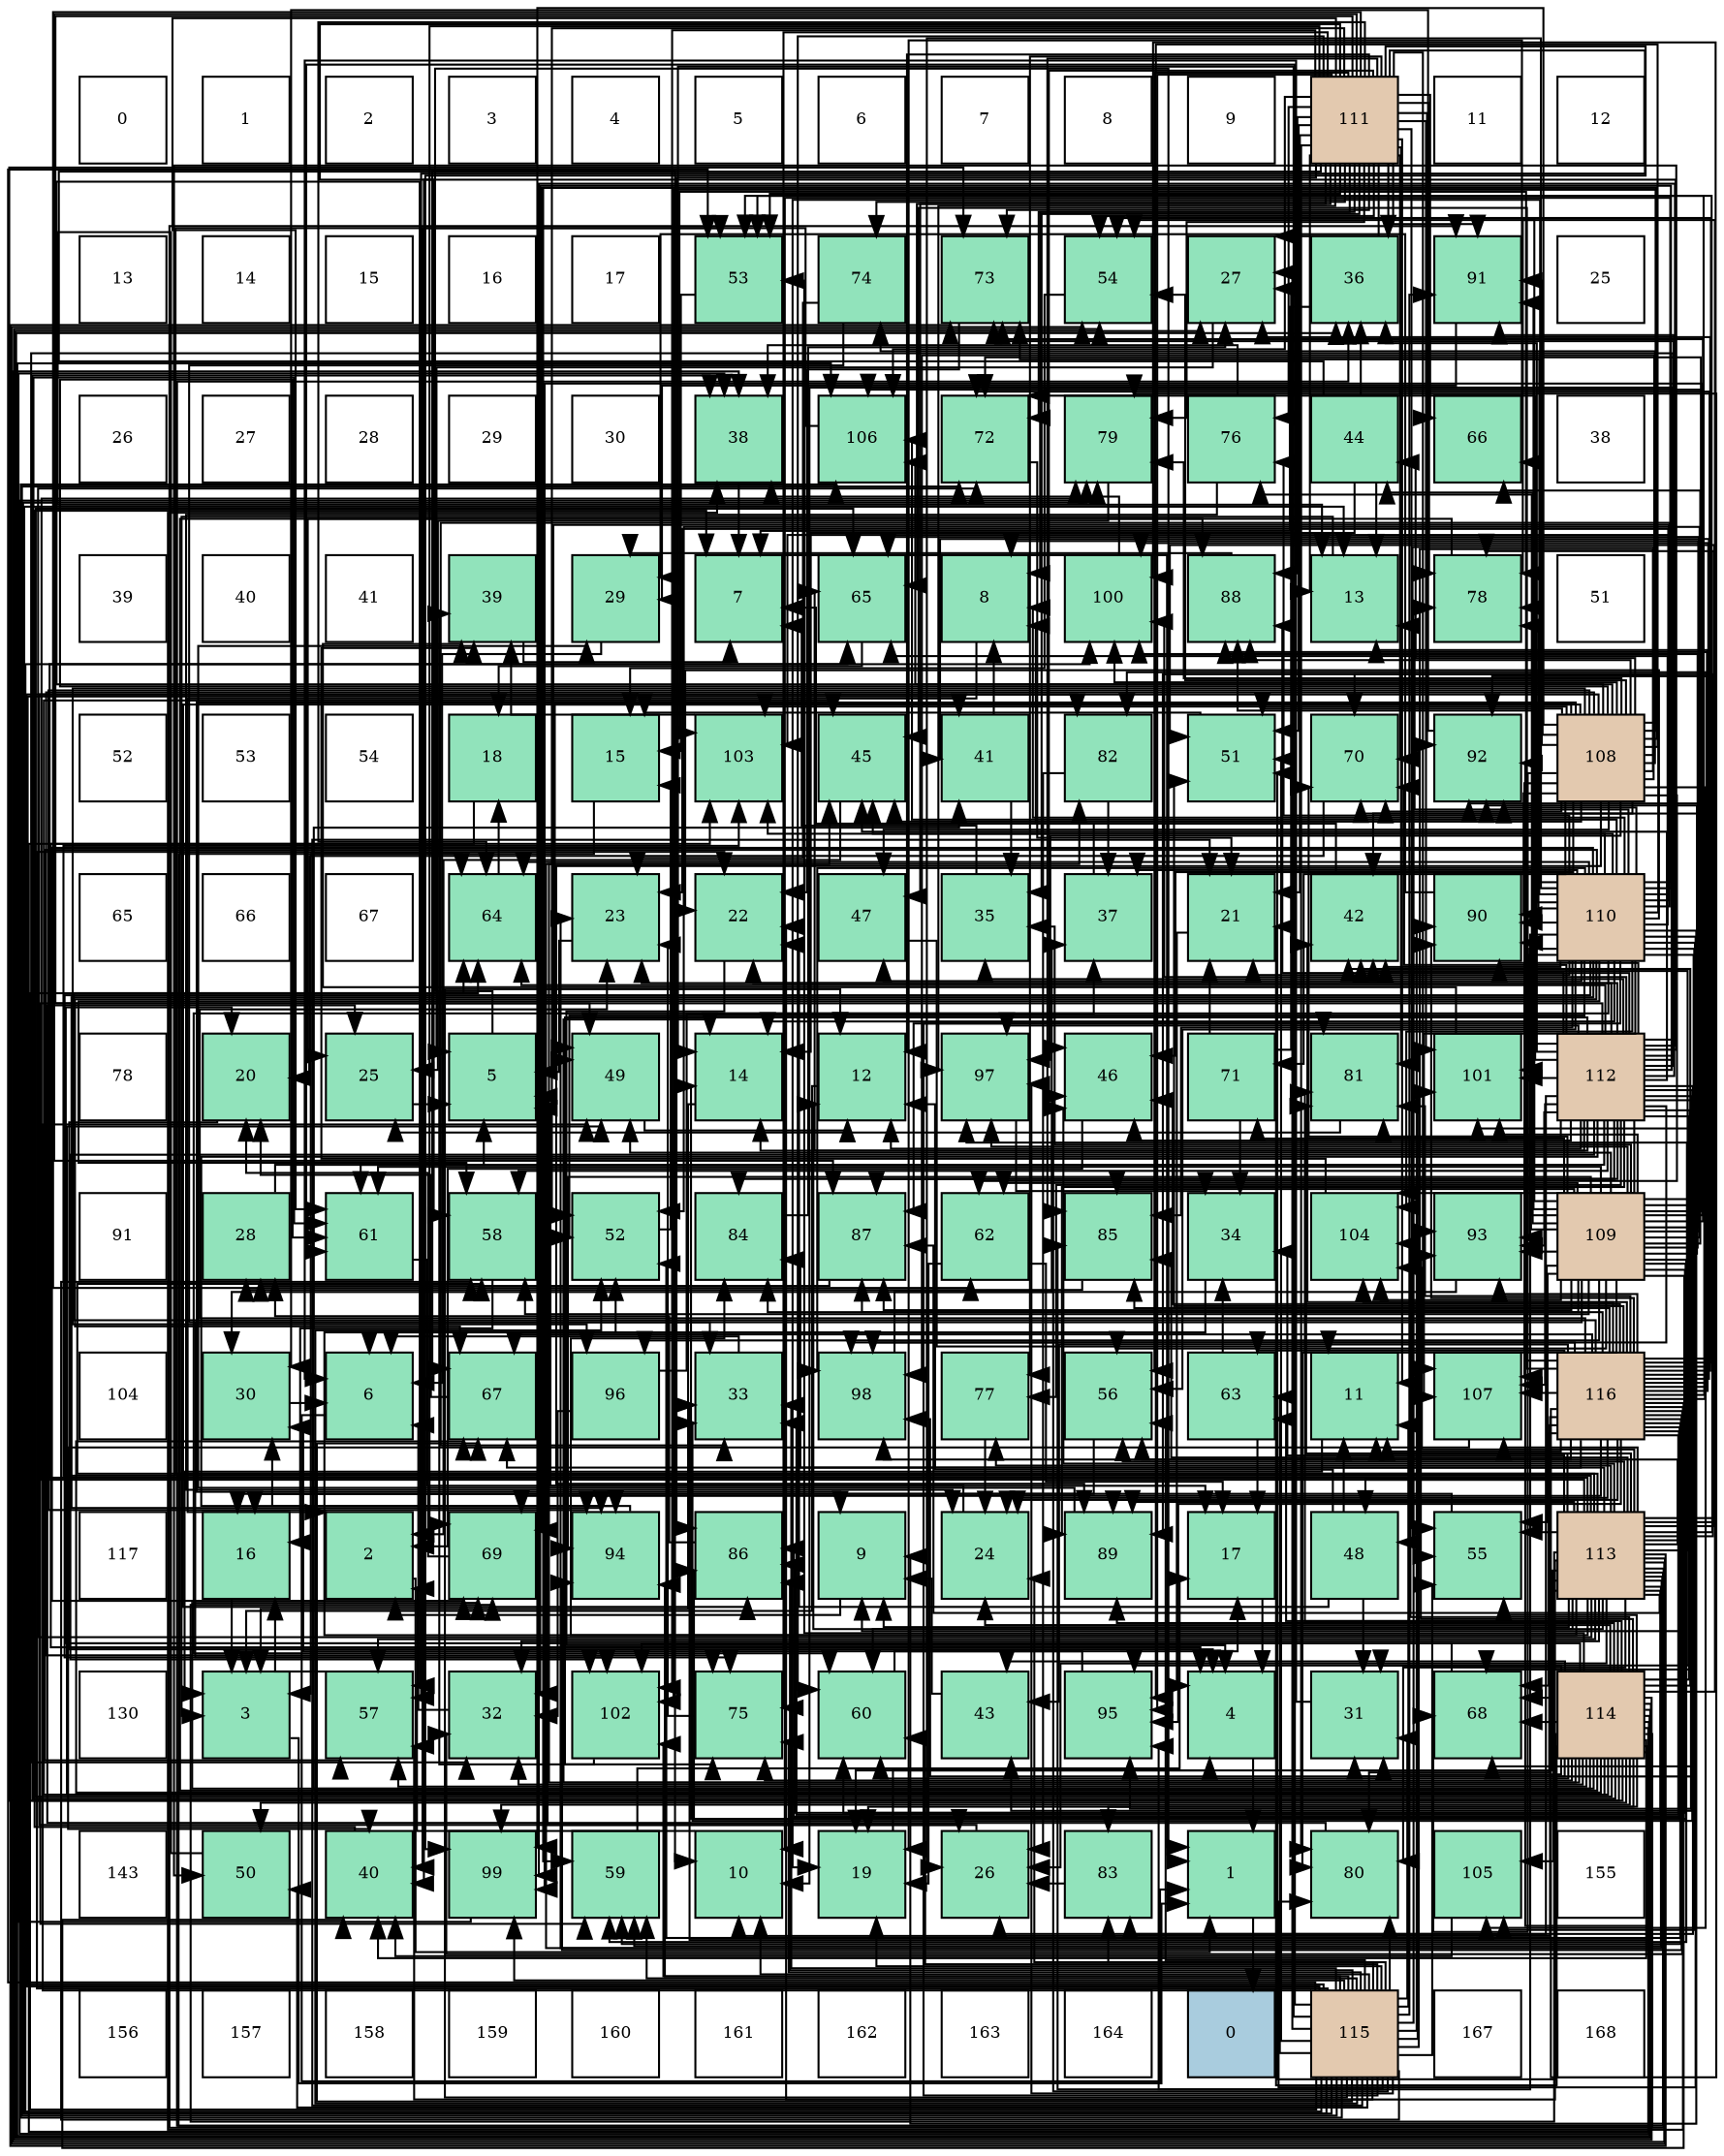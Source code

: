 digraph layout{
 rankdir=TB;
 splines=ortho;
 node [style=filled shape=square fixedsize=true width=0.6];
0[label="0", fontsize=8, fillcolor="#ffffff"];
1[label="1", fontsize=8, fillcolor="#ffffff"];
2[label="2", fontsize=8, fillcolor="#ffffff"];
3[label="3", fontsize=8, fillcolor="#ffffff"];
4[label="4", fontsize=8, fillcolor="#ffffff"];
5[label="5", fontsize=8, fillcolor="#ffffff"];
6[label="6", fontsize=8, fillcolor="#ffffff"];
7[label="7", fontsize=8, fillcolor="#ffffff"];
8[label="8", fontsize=8, fillcolor="#ffffff"];
9[label="9", fontsize=8, fillcolor="#ffffff"];
10[label="111", fontsize=8, fillcolor="#e3c9af"];
11[label="11", fontsize=8, fillcolor="#ffffff"];
12[label="12", fontsize=8, fillcolor="#ffffff"];
13[label="13", fontsize=8, fillcolor="#ffffff"];
14[label="14", fontsize=8, fillcolor="#ffffff"];
15[label="15", fontsize=8, fillcolor="#ffffff"];
16[label="16", fontsize=8, fillcolor="#ffffff"];
17[label="17", fontsize=8, fillcolor="#ffffff"];
18[label="53", fontsize=8, fillcolor="#91e3bb"];
19[label="74", fontsize=8, fillcolor="#91e3bb"];
20[label="73", fontsize=8, fillcolor="#91e3bb"];
21[label="54", fontsize=8, fillcolor="#91e3bb"];
22[label="27", fontsize=8, fillcolor="#91e3bb"];
23[label="36", fontsize=8, fillcolor="#91e3bb"];
24[label="91", fontsize=8, fillcolor="#91e3bb"];
25[label="25", fontsize=8, fillcolor="#ffffff"];
26[label="26", fontsize=8, fillcolor="#ffffff"];
27[label="27", fontsize=8, fillcolor="#ffffff"];
28[label="28", fontsize=8, fillcolor="#ffffff"];
29[label="29", fontsize=8, fillcolor="#ffffff"];
30[label="30", fontsize=8, fillcolor="#ffffff"];
31[label="38", fontsize=8, fillcolor="#91e3bb"];
32[label="106", fontsize=8, fillcolor="#91e3bb"];
33[label="72", fontsize=8, fillcolor="#91e3bb"];
34[label="79", fontsize=8, fillcolor="#91e3bb"];
35[label="76", fontsize=8, fillcolor="#91e3bb"];
36[label="44", fontsize=8, fillcolor="#91e3bb"];
37[label="66", fontsize=8, fillcolor="#91e3bb"];
38[label="38", fontsize=8, fillcolor="#ffffff"];
39[label="39", fontsize=8, fillcolor="#ffffff"];
40[label="40", fontsize=8, fillcolor="#ffffff"];
41[label="41", fontsize=8, fillcolor="#ffffff"];
42[label="39", fontsize=8, fillcolor="#91e3bb"];
43[label="29", fontsize=8, fillcolor="#91e3bb"];
44[label="7", fontsize=8, fillcolor="#91e3bb"];
45[label="65", fontsize=8, fillcolor="#91e3bb"];
46[label="8", fontsize=8, fillcolor="#91e3bb"];
47[label="100", fontsize=8, fillcolor="#91e3bb"];
48[label="88", fontsize=8, fillcolor="#91e3bb"];
49[label="13", fontsize=8, fillcolor="#91e3bb"];
50[label="78", fontsize=8, fillcolor="#91e3bb"];
51[label="51", fontsize=8, fillcolor="#ffffff"];
52[label="52", fontsize=8, fillcolor="#ffffff"];
53[label="53", fontsize=8, fillcolor="#ffffff"];
54[label="54", fontsize=8, fillcolor="#ffffff"];
55[label="18", fontsize=8, fillcolor="#91e3bb"];
56[label="15", fontsize=8, fillcolor="#91e3bb"];
57[label="103", fontsize=8, fillcolor="#91e3bb"];
58[label="45", fontsize=8, fillcolor="#91e3bb"];
59[label="41", fontsize=8, fillcolor="#91e3bb"];
60[label="82", fontsize=8, fillcolor="#91e3bb"];
61[label="51", fontsize=8, fillcolor="#91e3bb"];
62[label="70", fontsize=8, fillcolor="#91e3bb"];
63[label="92", fontsize=8, fillcolor="#91e3bb"];
64[label="108", fontsize=8, fillcolor="#e3c9af"];
65[label="65", fontsize=8, fillcolor="#ffffff"];
66[label="66", fontsize=8, fillcolor="#ffffff"];
67[label="67", fontsize=8, fillcolor="#ffffff"];
68[label="64", fontsize=8, fillcolor="#91e3bb"];
69[label="23", fontsize=8, fillcolor="#91e3bb"];
70[label="22", fontsize=8, fillcolor="#91e3bb"];
71[label="47", fontsize=8, fillcolor="#91e3bb"];
72[label="35", fontsize=8, fillcolor="#91e3bb"];
73[label="37", fontsize=8, fillcolor="#91e3bb"];
74[label="21", fontsize=8, fillcolor="#91e3bb"];
75[label="42", fontsize=8, fillcolor="#91e3bb"];
76[label="90", fontsize=8, fillcolor="#91e3bb"];
77[label="110", fontsize=8, fillcolor="#e3c9af"];
78[label="78", fontsize=8, fillcolor="#ffffff"];
79[label="20", fontsize=8, fillcolor="#91e3bb"];
80[label="25", fontsize=8, fillcolor="#91e3bb"];
81[label="5", fontsize=8, fillcolor="#91e3bb"];
82[label="49", fontsize=8, fillcolor="#91e3bb"];
83[label="14", fontsize=8, fillcolor="#91e3bb"];
84[label="12", fontsize=8, fillcolor="#91e3bb"];
85[label="97", fontsize=8, fillcolor="#91e3bb"];
86[label="46", fontsize=8, fillcolor="#91e3bb"];
87[label="71", fontsize=8, fillcolor="#91e3bb"];
88[label="81", fontsize=8, fillcolor="#91e3bb"];
89[label="101", fontsize=8, fillcolor="#91e3bb"];
90[label="112", fontsize=8, fillcolor="#e3c9af"];
91[label="91", fontsize=8, fillcolor="#ffffff"];
92[label="28", fontsize=8, fillcolor="#91e3bb"];
93[label="61", fontsize=8, fillcolor="#91e3bb"];
94[label="58", fontsize=8, fillcolor="#91e3bb"];
95[label="52", fontsize=8, fillcolor="#91e3bb"];
96[label="84", fontsize=8, fillcolor="#91e3bb"];
97[label="87", fontsize=8, fillcolor="#91e3bb"];
98[label="62", fontsize=8, fillcolor="#91e3bb"];
99[label="85", fontsize=8, fillcolor="#91e3bb"];
100[label="34", fontsize=8, fillcolor="#91e3bb"];
101[label="104", fontsize=8, fillcolor="#91e3bb"];
102[label="93", fontsize=8, fillcolor="#91e3bb"];
103[label="109", fontsize=8, fillcolor="#e3c9af"];
104[label="104", fontsize=8, fillcolor="#ffffff"];
105[label="30", fontsize=8, fillcolor="#91e3bb"];
106[label="6", fontsize=8, fillcolor="#91e3bb"];
107[label="67", fontsize=8, fillcolor="#91e3bb"];
108[label="96", fontsize=8, fillcolor="#91e3bb"];
109[label="33", fontsize=8, fillcolor="#91e3bb"];
110[label="98", fontsize=8, fillcolor="#91e3bb"];
111[label="77", fontsize=8, fillcolor="#91e3bb"];
112[label="56", fontsize=8, fillcolor="#91e3bb"];
113[label="63", fontsize=8, fillcolor="#91e3bb"];
114[label="11", fontsize=8, fillcolor="#91e3bb"];
115[label="107", fontsize=8, fillcolor="#91e3bb"];
116[label="116", fontsize=8, fillcolor="#e3c9af"];
117[label="117", fontsize=8, fillcolor="#ffffff"];
118[label="16", fontsize=8, fillcolor="#91e3bb"];
119[label="2", fontsize=8, fillcolor="#91e3bb"];
120[label="69", fontsize=8, fillcolor="#91e3bb"];
121[label="94", fontsize=8, fillcolor="#91e3bb"];
122[label="86", fontsize=8, fillcolor="#91e3bb"];
123[label="9", fontsize=8, fillcolor="#91e3bb"];
124[label="24", fontsize=8, fillcolor="#91e3bb"];
125[label="89", fontsize=8, fillcolor="#91e3bb"];
126[label="17", fontsize=8, fillcolor="#91e3bb"];
127[label="48", fontsize=8, fillcolor="#91e3bb"];
128[label="55", fontsize=8, fillcolor="#91e3bb"];
129[label="113", fontsize=8, fillcolor="#e3c9af"];
130[label="130", fontsize=8, fillcolor="#ffffff"];
131[label="3", fontsize=8, fillcolor="#91e3bb"];
132[label="57", fontsize=8, fillcolor="#91e3bb"];
133[label="32", fontsize=8, fillcolor="#91e3bb"];
134[label="102", fontsize=8, fillcolor="#91e3bb"];
135[label="75", fontsize=8, fillcolor="#91e3bb"];
136[label="60", fontsize=8, fillcolor="#91e3bb"];
137[label="43", fontsize=8, fillcolor="#91e3bb"];
138[label="95", fontsize=8, fillcolor="#91e3bb"];
139[label="4", fontsize=8, fillcolor="#91e3bb"];
140[label="31", fontsize=8, fillcolor="#91e3bb"];
141[label="68", fontsize=8, fillcolor="#91e3bb"];
142[label="114", fontsize=8, fillcolor="#e3c9af"];
143[label="143", fontsize=8, fillcolor="#ffffff"];
144[label="50", fontsize=8, fillcolor="#91e3bb"];
145[label="40", fontsize=8, fillcolor="#91e3bb"];
146[label="99", fontsize=8, fillcolor="#91e3bb"];
147[label="59", fontsize=8, fillcolor="#91e3bb"];
148[label="10", fontsize=8, fillcolor="#91e3bb"];
149[label="19", fontsize=8, fillcolor="#91e3bb"];
150[label="26", fontsize=8, fillcolor="#91e3bb"];
151[label="83", fontsize=8, fillcolor="#91e3bb"];
152[label="1", fontsize=8, fillcolor="#91e3bb"];
153[label="80", fontsize=8, fillcolor="#91e3bb"];
154[label="105", fontsize=8, fillcolor="#91e3bb"];
155[label="155", fontsize=8, fillcolor="#ffffff"];
156[label="156", fontsize=8, fillcolor="#ffffff"];
157[label="157", fontsize=8, fillcolor="#ffffff"];
158[label="158", fontsize=8, fillcolor="#ffffff"];
159[label="159", fontsize=8, fillcolor="#ffffff"];
160[label="160", fontsize=8, fillcolor="#ffffff"];
161[label="161", fontsize=8, fillcolor="#ffffff"];
162[label="162", fontsize=8, fillcolor="#ffffff"];
163[label="163", fontsize=8, fillcolor="#ffffff"];
164[label="164", fontsize=8, fillcolor="#ffffff"];
165[label="0", fontsize=8, fillcolor="#a9ccde"];
166[label="115", fontsize=8, fillcolor="#e3c9af"];
167[label="167", fontsize=8, fillcolor="#ffffff"];
168[label="168", fontsize=8, fillcolor="#ffffff"];
edge [constraint=false, style=vis];152 -> 165;
119 -> 152;
131 -> 152;
139 -> 152;
81 -> 152;
106 -> 152;
44 -> 152;
46 -> 119;
123 -> 119;
148 -> 119;
114 -> 131;
84 -> 131;
49 -> 131;
83 -> 131;
56 -> 131;
118 -> 131;
126 -> 139;
55 -> 139;
149 -> 139;
79 -> 139;
74 -> 139;
70 -> 139;
69 -> 81;
124 -> 81;
80 -> 81;
150 -> 81;
22 -> 81;
92 -> 81;
43 -> 106;
105 -> 106;
140 -> 106;
133 -> 106;
109 -> 106;
100 -> 106;
72 -> 44;
23 -> 44;
73 -> 44;
31 -> 44;
42 -> 44;
145 -> 44;
59 -> 46;
59 -> 72;
75 -> 46;
137 -> 123;
36 -> 148;
36 -> 49;
36 -> 83;
36 -> 23;
58 -> 119;
86 -> 119;
71 -> 114;
127 -> 114;
127 -> 84;
127 -> 70;
127 -> 140;
82 -> 84;
144 -> 49;
61 -> 56;
95 -> 56;
18 -> 56;
21 -> 56;
128 -> 118;
112 -> 118;
132 -> 118;
94 -> 118;
147 -> 126;
136 -> 126;
93 -> 126;
98 -> 126;
98 -> 149;
113 -> 126;
113 -> 100;
68 -> 55;
45 -> 55;
37 -> 149;
107 -> 79;
141 -> 79;
120 -> 79;
62 -> 79;
87 -> 74;
87 -> 22;
87 -> 100;
33 -> 74;
20 -> 70;
19 -> 69;
19 -> 109;
135 -> 69;
35 -> 124;
35 -> 31;
111 -> 124;
50 -> 80;
34 -> 80;
153 -> 80;
88 -> 80;
60 -> 150;
60 -> 73;
151 -> 150;
96 -> 22;
99 -> 92;
122 -> 92;
97 -> 92;
48 -> 43;
125 -> 43;
76 -> 43;
24 -> 43;
63 -> 105;
102 -> 105;
121 -> 105;
138 -> 105;
108 -> 133;
108 -> 73;
85 -> 100;
110 -> 73;
146 -> 31;
47 -> 31;
89 -> 42;
134 -> 42;
57 -> 42;
101 -> 42;
154 -> 145;
32 -> 145;
115 -> 145;
64 -> 123;
64 -> 150;
64 -> 75;
64 -> 36;
64 -> 58;
64 -> 86;
64 -> 71;
64 -> 127;
64 -> 82;
64 -> 61;
64 -> 21;
64 -> 128;
64 -> 132;
64 -> 147;
64 -> 93;
64 -> 98;
64 -> 37;
64 -> 141;
64 -> 120;
64 -> 62;
64 -> 87;
64 -> 19;
64 -> 135;
64 -> 34;
64 -> 122;
64 -> 48;
64 -> 125;
64 -> 76;
64 -> 24;
64 -> 121;
64 -> 138;
64 -> 108;
64 -> 85;
64 -> 110;
64 -> 146;
64 -> 47;
64 -> 134;
64 -> 57;
64 -> 154;
64 -> 32;
64 -> 115;
103 -> 46;
103 -> 123;
103 -> 72;
103 -> 36;
103 -> 127;
103 -> 82;
103 -> 95;
103 -> 18;
103 -> 21;
103 -> 128;
103 -> 112;
103 -> 94;
103 -> 147;
103 -> 136;
103 -> 93;
103 -> 98;
103 -> 45;
103 -> 37;
103 -> 62;
103 -> 87;
103 -> 33;
103 -> 20;
103 -> 35;
103 -> 153;
103 -> 96;
103 -> 99;
103 -> 122;
103 -> 97;
103 -> 76;
103 -> 24;
103 -> 63;
103 -> 102;
103 -> 121;
103 -> 108;
103 -> 85;
103 -> 146;
103 -> 47;
103 -> 89;
103 -> 134;
103 -> 101;
103 -> 32;
77 -> 46;
77 -> 123;
77 -> 148;
77 -> 49;
77 -> 83;
77 -> 149;
77 -> 74;
77 -> 70;
77 -> 69;
77 -> 150;
77 -> 140;
77 -> 133;
77 -> 109;
77 -> 73;
77 -> 75;
77 -> 58;
77 -> 71;
77 -> 82;
77 -> 95;
77 -> 112;
77 -> 132;
77 -> 94;
77 -> 136;
77 -> 68;
77 -> 45;
77 -> 107;
77 -> 141;
77 -> 120;
77 -> 20;
77 -> 135;
77 -> 35;
77 -> 50;
77 -> 153;
77 -> 99;
77 -> 97;
77 -> 48;
77 -> 125;
77 -> 76;
77 -> 63;
77 -> 102;
77 -> 121;
77 -> 138;
77 -> 110;
77 -> 89;
77 -> 57;
77 -> 101;
77 -> 154;
77 -> 32;
77 -> 115;
10 -> 46;
10 -> 114;
10 -> 84;
10 -> 49;
10 -> 74;
10 -> 22;
10 -> 72;
10 -> 23;
10 -> 86;
10 -> 71;
10 -> 82;
10 -> 61;
10 -> 95;
10 -> 18;
10 -> 21;
10 -> 128;
10 -> 112;
10 -> 132;
10 -> 94;
10 -> 136;
10 -> 93;
10 -> 98;
10 -> 68;
10 -> 45;
10 -> 37;
10 -> 107;
10 -> 120;
10 -> 62;
10 -> 33;
10 -> 20;
10 -> 19;
10 -> 135;
10 -> 35;
10 -> 111;
10 -> 50;
10 -> 34;
10 -> 153;
10 -> 88;
10 -> 99;
10 -> 122;
10 -> 97;
10 -> 48;
10 -> 24;
10 -> 63;
10 -> 138;
10 -> 85;
10 -> 146;
10 -> 89;
10 -> 134;
10 -> 32;
10 -> 115;
90 -> 148;
90 -> 84;
90 -> 83;
90 -> 70;
90 -> 69;
90 -> 150;
90 -> 140;
90 -> 133;
90 -> 109;
90 -> 72;
90 -> 23;
90 -> 145;
90 -> 75;
90 -> 137;
90 -> 58;
90 -> 86;
90 -> 144;
90 -> 94;
90 -> 147;
90 -> 93;
90 -> 68;
90 -> 45;
90 -> 141;
90 -> 62;
90 -> 33;
90 -> 20;
90 -> 135;
90 -> 111;
90 -> 50;
90 -> 88;
90 -> 151;
90 -> 96;
90 -> 97;
90 -> 48;
90 -> 125;
90 -> 76;
90 -> 24;
90 -> 102;
90 -> 121;
90 -> 138;
90 -> 85;
90 -> 110;
90 -> 146;
90 -> 47;
90 -> 89;
90 -> 134;
90 -> 57;
90 -> 101;
90 -> 115;
129 -> 123;
129 -> 114;
129 -> 84;
129 -> 149;
129 -> 70;
129 -> 69;
129 -> 124;
129 -> 150;
129 -> 133;
129 -> 100;
129 -> 23;
129 -> 31;
129 -> 75;
129 -> 58;
129 -> 86;
129 -> 61;
129 -> 95;
129 -> 18;
129 -> 21;
129 -> 128;
129 -> 112;
129 -> 132;
129 -> 94;
129 -> 147;
129 -> 136;
129 -> 45;
129 -> 107;
129 -> 141;
129 -> 120;
129 -> 62;
129 -> 33;
129 -> 20;
129 -> 111;
129 -> 50;
129 -> 34;
129 -> 153;
129 -> 88;
129 -> 96;
129 -> 99;
129 -> 122;
129 -> 97;
129 -> 125;
129 -> 24;
129 -> 63;
129 -> 85;
129 -> 110;
129 -> 47;
129 -> 57;
129 -> 101;
129 -> 154;
129 -> 115;
142 -> 83;
142 -> 149;
142 -> 74;
142 -> 124;
142 -> 22;
142 -> 140;
142 -> 133;
142 -> 109;
142 -> 23;
142 -> 31;
142 -> 145;
142 -> 59;
142 -> 75;
142 -> 137;
142 -> 58;
142 -> 82;
142 -> 144;
142 -> 61;
142 -> 18;
142 -> 21;
142 -> 128;
142 -> 132;
142 -> 136;
142 -> 93;
142 -> 113;
142 -> 68;
142 -> 45;
142 -> 107;
142 -> 141;
142 -> 120;
142 -> 20;
142 -> 135;
142 -> 50;
142 -> 34;
142 -> 88;
142 -> 60;
142 -> 151;
142 -> 48;
142 -> 125;
142 -> 63;
142 -> 102;
142 -> 138;
142 -> 110;
142 -> 146;
142 -> 89;
142 -> 134;
142 -> 57;
142 -> 101;
142 -> 32;
166 -> 148;
166 -> 114;
166 -> 84;
166 -> 49;
166 -> 83;
166 -> 149;
166 -> 74;
166 -> 70;
166 -> 124;
166 -> 22;
166 -> 140;
166 -> 109;
166 -> 59;
166 -> 86;
166 -> 82;
166 -> 144;
166 -> 61;
166 -> 95;
166 -> 18;
166 -> 128;
166 -> 112;
166 -> 132;
166 -> 94;
166 -> 147;
166 -> 136;
166 -> 93;
166 -> 113;
166 -> 68;
166 -> 107;
166 -> 33;
166 -> 135;
166 -> 50;
166 -> 34;
166 -> 153;
166 -> 88;
166 -> 60;
166 -> 151;
166 -> 99;
166 -> 122;
166 -> 76;
166 -> 24;
166 -> 102;
166 -> 121;
166 -> 85;
166 -> 146;
166 -> 47;
166 -> 89;
166 -> 134;
166 -> 32;
116 -> 148;
116 -> 114;
116 -> 49;
116 -> 83;
116 -> 69;
116 -> 124;
116 -> 22;
116 -> 133;
116 -> 109;
116 -> 31;
116 -> 145;
116 -> 59;
116 -> 75;
116 -> 137;
116 -> 58;
116 -> 86;
116 -> 61;
116 -> 95;
116 -> 18;
116 -> 21;
116 -> 112;
116 -> 147;
116 -> 113;
116 -> 68;
116 -> 107;
116 -> 141;
116 -> 120;
116 -> 62;
116 -> 33;
116 -> 34;
116 -> 153;
116 -> 88;
116 -> 60;
116 -> 96;
116 -> 99;
116 -> 122;
116 -> 97;
116 -> 48;
116 -> 125;
116 -> 76;
116 -> 63;
116 -> 102;
116 -> 121;
116 -> 138;
116 -> 110;
116 -> 47;
116 -> 57;
116 -> 101;
116 -> 115;
edge [constraint=true, style=invis];
0 -> 13 -> 26 -> 39 -> 52 -> 65 -> 78 -> 91 -> 104 -> 117 -> 130 -> 143 -> 156;
1 -> 14 -> 27 -> 40 -> 53 -> 66 -> 79 -> 92 -> 105 -> 118 -> 131 -> 144 -> 157;
2 -> 15 -> 28 -> 41 -> 54 -> 67 -> 80 -> 93 -> 106 -> 119 -> 132 -> 145 -> 158;
3 -> 16 -> 29 -> 42 -> 55 -> 68 -> 81 -> 94 -> 107 -> 120 -> 133 -> 146 -> 159;
4 -> 17 -> 30 -> 43 -> 56 -> 69 -> 82 -> 95 -> 108 -> 121 -> 134 -> 147 -> 160;
5 -> 18 -> 31 -> 44 -> 57 -> 70 -> 83 -> 96 -> 109 -> 122 -> 135 -> 148 -> 161;
6 -> 19 -> 32 -> 45 -> 58 -> 71 -> 84 -> 97 -> 110 -> 123 -> 136 -> 149 -> 162;
7 -> 20 -> 33 -> 46 -> 59 -> 72 -> 85 -> 98 -> 111 -> 124 -> 137 -> 150 -> 163;
8 -> 21 -> 34 -> 47 -> 60 -> 73 -> 86 -> 99 -> 112 -> 125 -> 138 -> 151 -> 164;
9 -> 22 -> 35 -> 48 -> 61 -> 74 -> 87 -> 100 -> 113 -> 126 -> 139 -> 152 -> 165;
10 -> 23 -> 36 -> 49 -> 62 -> 75 -> 88 -> 101 -> 114 -> 127 -> 140 -> 153 -> 166;
11 -> 24 -> 37 -> 50 -> 63 -> 76 -> 89 -> 102 -> 115 -> 128 -> 141 -> 154 -> 167;
12 -> 25 -> 38 -> 51 -> 64 -> 77 -> 90 -> 103 -> 116 -> 129 -> 142 -> 155 -> 168;
rank = same {0 -> 1 -> 2 -> 3 -> 4 -> 5 -> 6 -> 7 -> 8 -> 9 -> 10 -> 11 -> 12};
rank = same {13 -> 14 -> 15 -> 16 -> 17 -> 18 -> 19 -> 20 -> 21 -> 22 -> 23 -> 24 -> 25};
rank = same {26 -> 27 -> 28 -> 29 -> 30 -> 31 -> 32 -> 33 -> 34 -> 35 -> 36 -> 37 -> 38};
rank = same {39 -> 40 -> 41 -> 42 -> 43 -> 44 -> 45 -> 46 -> 47 -> 48 -> 49 -> 50 -> 51};
rank = same {52 -> 53 -> 54 -> 55 -> 56 -> 57 -> 58 -> 59 -> 60 -> 61 -> 62 -> 63 -> 64};
rank = same {65 -> 66 -> 67 -> 68 -> 69 -> 70 -> 71 -> 72 -> 73 -> 74 -> 75 -> 76 -> 77};
rank = same {78 -> 79 -> 80 -> 81 -> 82 -> 83 -> 84 -> 85 -> 86 -> 87 -> 88 -> 89 -> 90};
rank = same {91 -> 92 -> 93 -> 94 -> 95 -> 96 -> 97 -> 98 -> 99 -> 100 -> 101 -> 102 -> 103};
rank = same {104 -> 105 -> 106 -> 107 -> 108 -> 109 -> 110 -> 111 -> 112 -> 113 -> 114 -> 115 -> 116};
rank = same {117 -> 118 -> 119 -> 120 -> 121 -> 122 -> 123 -> 124 -> 125 -> 126 -> 127 -> 128 -> 129};
rank = same {130 -> 131 -> 132 -> 133 -> 134 -> 135 -> 136 -> 137 -> 138 -> 139 -> 140 -> 141 -> 142};
rank = same {143 -> 144 -> 145 -> 146 -> 147 -> 148 -> 149 -> 150 -> 151 -> 152 -> 153 -> 154 -> 155};
rank = same {156 -> 157 -> 158 -> 159 -> 160 -> 161 -> 162 -> 163 -> 164 -> 165 -> 166 -> 167 -> 168};
}